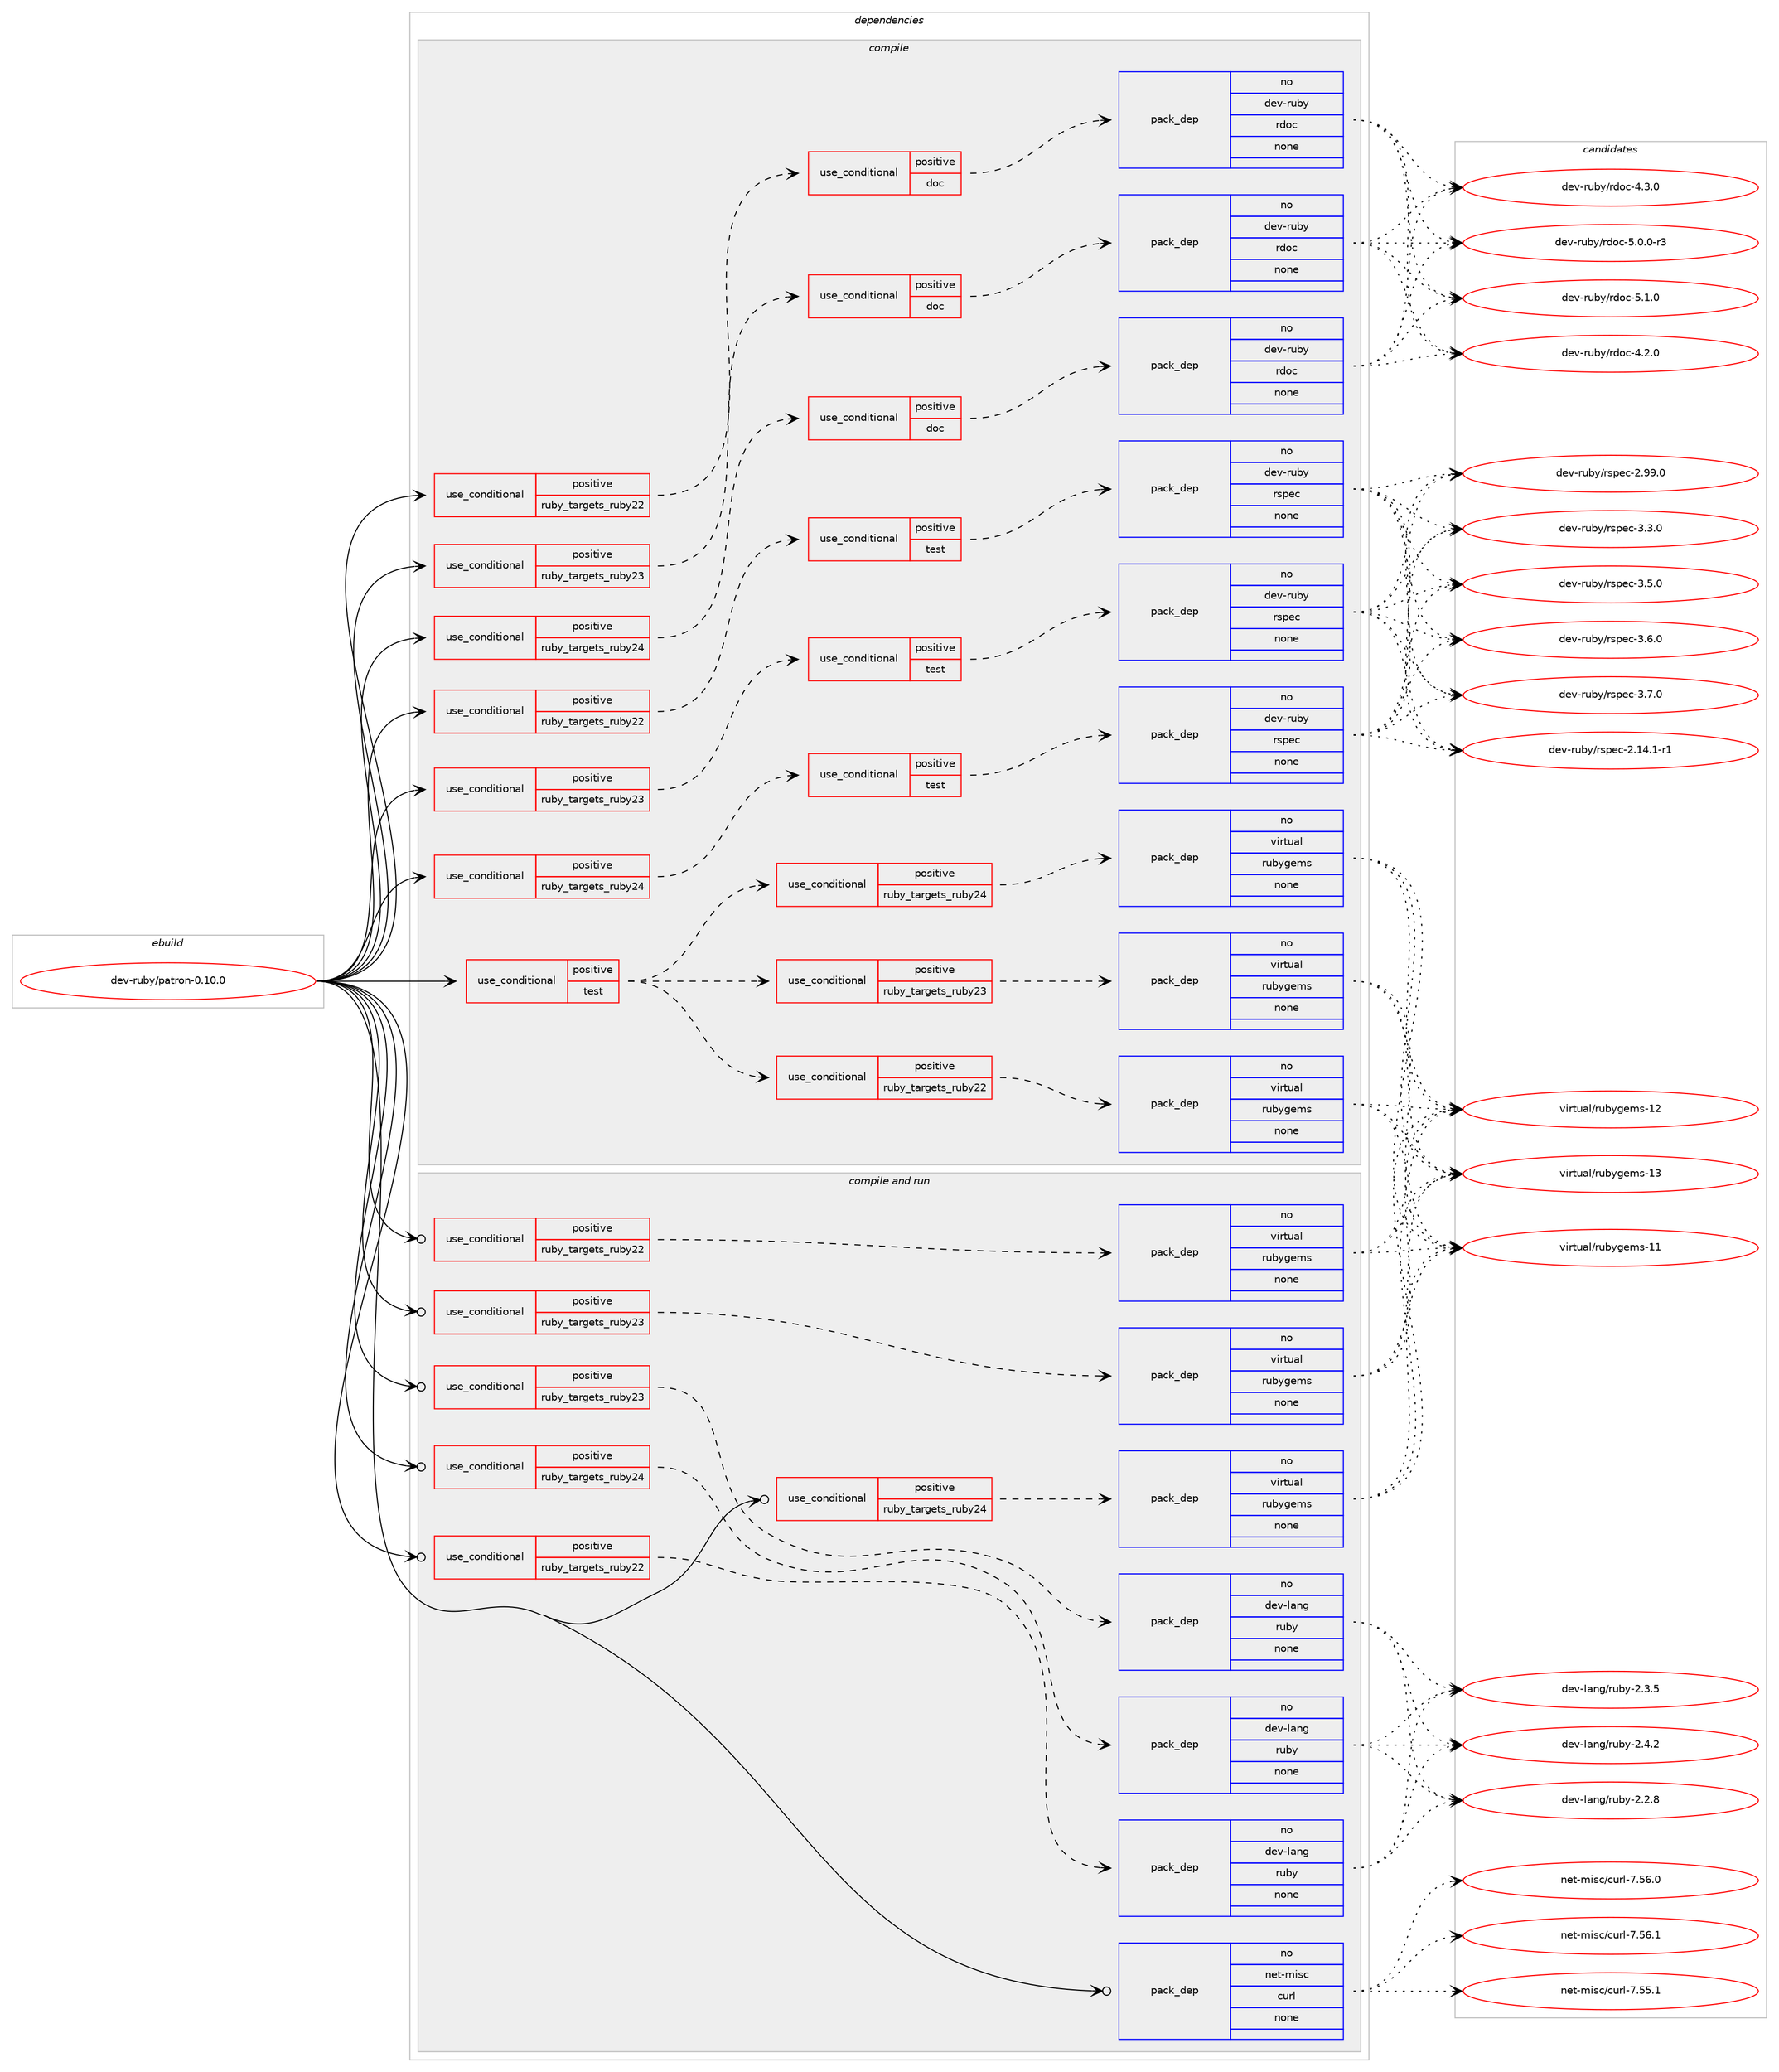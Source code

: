 digraph prolog {

# *************
# Graph options
# *************

newrank=true;
concentrate=true;
compound=true;
graph [rankdir=LR,fontname=Helvetica,fontsize=10,ranksep=1.5];#, ranksep=2.5, nodesep=0.2];
edge  [arrowhead=vee];
node  [fontname=Helvetica,fontsize=10];

# **********
# The ebuild
# **********

subgraph cluster_leftcol {
color=gray;
rank=same;
label=<<i>ebuild</i>>;
id [label="dev-ruby/patron-0.10.0", color=red, width=4, href="../dev-ruby/patron-0.10.0.svg"];
}

# ****************
# The dependencies
# ****************

subgraph cluster_midcol {
color=gray;
label=<<i>dependencies</i>>;
subgraph cluster_compile {
fillcolor="#eeeeee";
style=filled;
label=<<i>compile</i>>;
subgraph cond64638 {
dependency253136 [label=<<TABLE BORDER="0" CELLBORDER="1" CELLSPACING="0" CELLPADDING="4"><TR><TD ROWSPAN="3" CELLPADDING="10">use_conditional</TD></TR><TR><TD>positive</TD></TR><TR><TD>ruby_targets_ruby22</TD></TR></TABLE>>, shape=none, color=red];
subgraph cond64639 {
dependency253137 [label=<<TABLE BORDER="0" CELLBORDER="1" CELLSPACING="0" CELLPADDING="4"><TR><TD ROWSPAN="3" CELLPADDING="10">use_conditional</TD></TR><TR><TD>positive</TD></TR><TR><TD>doc</TD></TR></TABLE>>, shape=none, color=red];
subgraph pack184393 {
dependency253138 [label=<<TABLE BORDER="0" CELLBORDER="1" CELLSPACING="0" CELLPADDING="4" WIDTH="220"><TR><TD ROWSPAN="6" CELLPADDING="30">pack_dep</TD></TR><TR><TD WIDTH="110">no</TD></TR><TR><TD>dev-ruby</TD></TR><TR><TD>rdoc</TD></TR><TR><TD>none</TD></TR><TR><TD></TD></TR></TABLE>>, shape=none, color=blue];
}
dependency253137:e -> dependency253138:w [weight=20,style="dashed",arrowhead="vee"];
}
dependency253136:e -> dependency253137:w [weight=20,style="dashed",arrowhead="vee"];
}
id:e -> dependency253136:w [weight=20,style="solid",arrowhead="vee"];
subgraph cond64640 {
dependency253139 [label=<<TABLE BORDER="0" CELLBORDER="1" CELLSPACING="0" CELLPADDING="4"><TR><TD ROWSPAN="3" CELLPADDING="10">use_conditional</TD></TR><TR><TD>positive</TD></TR><TR><TD>ruby_targets_ruby22</TD></TR></TABLE>>, shape=none, color=red];
subgraph cond64641 {
dependency253140 [label=<<TABLE BORDER="0" CELLBORDER="1" CELLSPACING="0" CELLPADDING="4"><TR><TD ROWSPAN="3" CELLPADDING="10">use_conditional</TD></TR><TR><TD>positive</TD></TR><TR><TD>test</TD></TR></TABLE>>, shape=none, color=red];
subgraph pack184394 {
dependency253141 [label=<<TABLE BORDER="0" CELLBORDER="1" CELLSPACING="0" CELLPADDING="4" WIDTH="220"><TR><TD ROWSPAN="6" CELLPADDING="30">pack_dep</TD></TR><TR><TD WIDTH="110">no</TD></TR><TR><TD>dev-ruby</TD></TR><TR><TD>rspec</TD></TR><TR><TD>none</TD></TR><TR><TD></TD></TR></TABLE>>, shape=none, color=blue];
}
dependency253140:e -> dependency253141:w [weight=20,style="dashed",arrowhead="vee"];
}
dependency253139:e -> dependency253140:w [weight=20,style="dashed",arrowhead="vee"];
}
id:e -> dependency253139:w [weight=20,style="solid",arrowhead="vee"];
subgraph cond64642 {
dependency253142 [label=<<TABLE BORDER="0" CELLBORDER="1" CELLSPACING="0" CELLPADDING="4"><TR><TD ROWSPAN="3" CELLPADDING="10">use_conditional</TD></TR><TR><TD>positive</TD></TR><TR><TD>ruby_targets_ruby23</TD></TR></TABLE>>, shape=none, color=red];
subgraph cond64643 {
dependency253143 [label=<<TABLE BORDER="0" CELLBORDER="1" CELLSPACING="0" CELLPADDING="4"><TR><TD ROWSPAN="3" CELLPADDING="10">use_conditional</TD></TR><TR><TD>positive</TD></TR><TR><TD>doc</TD></TR></TABLE>>, shape=none, color=red];
subgraph pack184395 {
dependency253144 [label=<<TABLE BORDER="0" CELLBORDER="1" CELLSPACING="0" CELLPADDING="4" WIDTH="220"><TR><TD ROWSPAN="6" CELLPADDING="30">pack_dep</TD></TR><TR><TD WIDTH="110">no</TD></TR><TR><TD>dev-ruby</TD></TR><TR><TD>rdoc</TD></TR><TR><TD>none</TD></TR><TR><TD></TD></TR></TABLE>>, shape=none, color=blue];
}
dependency253143:e -> dependency253144:w [weight=20,style="dashed",arrowhead="vee"];
}
dependency253142:e -> dependency253143:w [weight=20,style="dashed",arrowhead="vee"];
}
id:e -> dependency253142:w [weight=20,style="solid",arrowhead="vee"];
subgraph cond64644 {
dependency253145 [label=<<TABLE BORDER="0" CELLBORDER="1" CELLSPACING="0" CELLPADDING="4"><TR><TD ROWSPAN="3" CELLPADDING="10">use_conditional</TD></TR><TR><TD>positive</TD></TR><TR><TD>ruby_targets_ruby23</TD></TR></TABLE>>, shape=none, color=red];
subgraph cond64645 {
dependency253146 [label=<<TABLE BORDER="0" CELLBORDER="1" CELLSPACING="0" CELLPADDING="4"><TR><TD ROWSPAN="3" CELLPADDING="10">use_conditional</TD></TR><TR><TD>positive</TD></TR><TR><TD>test</TD></TR></TABLE>>, shape=none, color=red];
subgraph pack184396 {
dependency253147 [label=<<TABLE BORDER="0" CELLBORDER="1" CELLSPACING="0" CELLPADDING="4" WIDTH="220"><TR><TD ROWSPAN="6" CELLPADDING="30">pack_dep</TD></TR><TR><TD WIDTH="110">no</TD></TR><TR><TD>dev-ruby</TD></TR><TR><TD>rspec</TD></TR><TR><TD>none</TD></TR><TR><TD></TD></TR></TABLE>>, shape=none, color=blue];
}
dependency253146:e -> dependency253147:w [weight=20,style="dashed",arrowhead="vee"];
}
dependency253145:e -> dependency253146:w [weight=20,style="dashed",arrowhead="vee"];
}
id:e -> dependency253145:w [weight=20,style="solid",arrowhead="vee"];
subgraph cond64646 {
dependency253148 [label=<<TABLE BORDER="0" CELLBORDER="1" CELLSPACING="0" CELLPADDING="4"><TR><TD ROWSPAN="3" CELLPADDING="10">use_conditional</TD></TR><TR><TD>positive</TD></TR><TR><TD>ruby_targets_ruby24</TD></TR></TABLE>>, shape=none, color=red];
subgraph cond64647 {
dependency253149 [label=<<TABLE BORDER="0" CELLBORDER="1" CELLSPACING="0" CELLPADDING="4"><TR><TD ROWSPAN="3" CELLPADDING="10">use_conditional</TD></TR><TR><TD>positive</TD></TR><TR><TD>doc</TD></TR></TABLE>>, shape=none, color=red];
subgraph pack184397 {
dependency253150 [label=<<TABLE BORDER="0" CELLBORDER="1" CELLSPACING="0" CELLPADDING="4" WIDTH="220"><TR><TD ROWSPAN="6" CELLPADDING="30">pack_dep</TD></TR><TR><TD WIDTH="110">no</TD></TR><TR><TD>dev-ruby</TD></TR><TR><TD>rdoc</TD></TR><TR><TD>none</TD></TR><TR><TD></TD></TR></TABLE>>, shape=none, color=blue];
}
dependency253149:e -> dependency253150:w [weight=20,style="dashed",arrowhead="vee"];
}
dependency253148:e -> dependency253149:w [weight=20,style="dashed",arrowhead="vee"];
}
id:e -> dependency253148:w [weight=20,style="solid",arrowhead="vee"];
subgraph cond64648 {
dependency253151 [label=<<TABLE BORDER="0" CELLBORDER="1" CELLSPACING="0" CELLPADDING="4"><TR><TD ROWSPAN="3" CELLPADDING="10">use_conditional</TD></TR><TR><TD>positive</TD></TR><TR><TD>ruby_targets_ruby24</TD></TR></TABLE>>, shape=none, color=red];
subgraph cond64649 {
dependency253152 [label=<<TABLE BORDER="0" CELLBORDER="1" CELLSPACING="0" CELLPADDING="4"><TR><TD ROWSPAN="3" CELLPADDING="10">use_conditional</TD></TR><TR><TD>positive</TD></TR><TR><TD>test</TD></TR></TABLE>>, shape=none, color=red];
subgraph pack184398 {
dependency253153 [label=<<TABLE BORDER="0" CELLBORDER="1" CELLSPACING="0" CELLPADDING="4" WIDTH="220"><TR><TD ROWSPAN="6" CELLPADDING="30">pack_dep</TD></TR><TR><TD WIDTH="110">no</TD></TR><TR><TD>dev-ruby</TD></TR><TR><TD>rspec</TD></TR><TR><TD>none</TD></TR><TR><TD></TD></TR></TABLE>>, shape=none, color=blue];
}
dependency253152:e -> dependency253153:w [weight=20,style="dashed",arrowhead="vee"];
}
dependency253151:e -> dependency253152:w [weight=20,style="dashed",arrowhead="vee"];
}
id:e -> dependency253151:w [weight=20,style="solid",arrowhead="vee"];
subgraph cond64650 {
dependency253154 [label=<<TABLE BORDER="0" CELLBORDER="1" CELLSPACING="0" CELLPADDING="4"><TR><TD ROWSPAN="3" CELLPADDING="10">use_conditional</TD></TR><TR><TD>positive</TD></TR><TR><TD>test</TD></TR></TABLE>>, shape=none, color=red];
subgraph cond64651 {
dependency253155 [label=<<TABLE BORDER="0" CELLBORDER="1" CELLSPACING="0" CELLPADDING="4"><TR><TD ROWSPAN="3" CELLPADDING="10">use_conditional</TD></TR><TR><TD>positive</TD></TR><TR><TD>ruby_targets_ruby22</TD></TR></TABLE>>, shape=none, color=red];
subgraph pack184399 {
dependency253156 [label=<<TABLE BORDER="0" CELLBORDER="1" CELLSPACING="0" CELLPADDING="4" WIDTH="220"><TR><TD ROWSPAN="6" CELLPADDING="30">pack_dep</TD></TR><TR><TD WIDTH="110">no</TD></TR><TR><TD>virtual</TD></TR><TR><TD>rubygems</TD></TR><TR><TD>none</TD></TR><TR><TD></TD></TR></TABLE>>, shape=none, color=blue];
}
dependency253155:e -> dependency253156:w [weight=20,style="dashed",arrowhead="vee"];
}
dependency253154:e -> dependency253155:w [weight=20,style="dashed",arrowhead="vee"];
subgraph cond64652 {
dependency253157 [label=<<TABLE BORDER="0" CELLBORDER="1" CELLSPACING="0" CELLPADDING="4"><TR><TD ROWSPAN="3" CELLPADDING="10">use_conditional</TD></TR><TR><TD>positive</TD></TR><TR><TD>ruby_targets_ruby23</TD></TR></TABLE>>, shape=none, color=red];
subgraph pack184400 {
dependency253158 [label=<<TABLE BORDER="0" CELLBORDER="1" CELLSPACING="0" CELLPADDING="4" WIDTH="220"><TR><TD ROWSPAN="6" CELLPADDING="30">pack_dep</TD></TR><TR><TD WIDTH="110">no</TD></TR><TR><TD>virtual</TD></TR><TR><TD>rubygems</TD></TR><TR><TD>none</TD></TR><TR><TD></TD></TR></TABLE>>, shape=none, color=blue];
}
dependency253157:e -> dependency253158:w [weight=20,style="dashed",arrowhead="vee"];
}
dependency253154:e -> dependency253157:w [weight=20,style="dashed",arrowhead="vee"];
subgraph cond64653 {
dependency253159 [label=<<TABLE BORDER="0" CELLBORDER="1" CELLSPACING="0" CELLPADDING="4"><TR><TD ROWSPAN="3" CELLPADDING="10">use_conditional</TD></TR><TR><TD>positive</TD></TR><TR><TD>ruby_targets_ruby24</TD></TR></TABLE>>, shape=none, color=red];
subgraph pack184401 {
dependency253160 [label=<<TABLE BORDER="0" CELLBORDER="1" CELLSPACING="0" CELLPADDING="4" WIDTH="220"><TR><TD ROWSPAN="6" CELLPADDING="30">pack_dep</TD></TR><TR><TD WIDTH="110">no</TD></TR><TR><TD>virtual</TD></TR><TR><TD>rubygems</TD></TR><TR><TD>none</TD></TR><TR><TD></TD></TR></TABLE>>, shape=none, color=blue];
}
dependency253159:e -> dependency253160:w [weight=20,style="dashed",arrowhead="vee"];
}
dependency253154:e -> dependency253159:w [weight=20,style="dashed",arrowhead="vee"];
}
id:e -> dependency253154:w [weight=20,style="solid",arrowhead="vee"];
}
subgraph cluster_compileandrun {
fillcolor="#eeeeee";
style=filled;
label=<<i>compile and run</i>>;
subgraph cond64654 {
dependency253161 [label=<<TABLE BORDER="0" CELLBORDER="1" CELLSPACING="0" CELLPADDING="4"><TR><TD ROWSPAN="3" CELLPADDING="10">use_conditional</TD></TR><TR><TD>positive</TD></TR><TR><TD>ruby_targets_ruby22</TD></TR></TABLE>>, shape=none, color=red];
subgraph pack184402 {
dependency253162 [label=<<TABLE BORDER="0" CELLBORDER="1" CELLSPACING="0" CELLPADDING="4" WIDTH="220"><TR><TD ROWSPAN="6" CELLPADDING="30">pack_dep</TD></TR><TR><TD WIDTH="110">no</TD></TR><TR><TD>dev-lang</TD></TR><TR><TD>ruby</TD></TR><TR><TD>none</TD></TR><TR><TD></TD></TR></TABLE>>, shape=none, color=blue];
}
dependency253161:e -> dependency253162:w [weight=20,style="dashed",arrowhead="vee"];
}
id:e -> dependency253161:w [weight=20,style="solid",arrowhead="odotvee"];
subgraph cond64655 {
dependency253163 [label=<<TABLE BORDER="0" CELLBORDER="1" CELLSPACING="0" CELLPADDING="4"><TR><TD ROWSPAN="3" CELLPADDING="10">use_conditional</TD></TR><TR><TD>positive</TD></TR><TR><TD>ruby_targets_ruby22</TD></TR></TABLE>>, shape=none, color=red];
subgraph pack184403 {
dependency253164 [label=<<TABLE BORDER="0" CELLBORDER="1" CELLSPACING="0" CELLPADDING="4" WIDTH="220"><TR><TD ROWSPAN="6" CELLPADDING="30">pack_dep</TD></TR><TR><TD WIDTH="110">no</TD></TR><TR><TD>virtual</TD></TR><TR><TD>rubygems</TD></TR><TR><TD>none</TD></TR><TR><TD></TD></TR></TABLE>>, shape=none, color=blue];
}
dependency253163:e -> dependency253164:w [weight=20,style="dashed",arrowhead="vee"];
}
id:e -> dependency253163:w [weight=20,style="solid",arrowhead="odotvee"];
subgraph cond64656 {
dependency253165 [label=<<TABLE BORDER="0" CELLBORDER="1" CELLSPACING="0" CELLPADDING="4"><TR><TD ROWSPAN="3" CELLPADDING="10">use_conditional</TD></TR><TR><TD>positive</TD></TR><TR><TD>ruby_targets_ruby23</TD></TR></TABLE>>, shape=none, color=red];
subgraph pack184404 {
dependency253166 [label=<<TABLE BORDER="0" CELLBORDER="1" CELLSPACING="0" CELLPADDING="4" WIDTH="220"><TR><TD ROWSPAN="6" CELLPADDING="30">pack_dep</TD></TR><TR><TD WIDTH="110">no</TD></TR><TR><TD>dev-lang</TD></TR><TR><TD>ruby</TD></TR><TR><TD>none</TD></TR><TR><TD></TD></TR></TABLE>>, shape=none, color=blue];
}
dependency253165:e -> dependency253166:w [weight=20,style="dashed",arrowhead="vee"];
}
id:e -> dependency253165:w [weight=20,style="solid",arrowhead="odotvee"];
subgraph cond64657 {
dependency253167 [label=<<TABLE BORDER="0" CELLBORDER="1" CELLSPACING="0" CELLPADDING="4"><TR><TD ROWSPAN="3" CELLPADDING="10">use_conditional</TD></TR><TR><TD>positive</TD></TR><TR><TD>ruby_targets_ruby23</TD></TR></TABLE>>, shape=none, color=red];
subgraph pack184405 {
dependency253168 [label=<<TABLE BORDER="0" CELLBORDER="1" CELLSPACING="0" CELLPADDING="4" WIDTH="220"><TR><TD ROWSPAN="6" CELLPADDING="30">pack_dep</TD></TR><TR><TD WIDTH="110">no</TD></TR><TR><TD>virtual</TD></TR><TR><TD>rubygems</TD></TR><TR><TD>none</TD></TR><TR><TD></TD></TR></TABLE>>, shape=none, color=blue];
}
dependency253167:e -> dependency253168:w [weight=20,style="dashed",arrowhead="vee"];
}
id:e -> dependency253167:w [weight=20,style="solid",arrowhead="odotvee"];
subgraph cond64658 {
dependency253169 [label=<<TABLE BORDER="0" CELLBORDER="1" CELLSPACING="0" CELLPADDING="4"><TR><TD ROWSPAN="3" CELLPADDING="10">use_conditional</TD></TR><TR><TD>positive</TD></TR><TR><TD>ruby_targets_ruby24</TD></TR></TABLE>>, shape=none, color=red];
subgraph pack184406 {
dependency253170 [label=<<TABLE BORDER="0" CELLBORDER="1" CELLSPACING="0" CELLPADDING="4" WIDTH="220"><TR><TD ROWSPAN="6" CELLPADDING="30">pack_dep</TD></TR><TR><TD WIDTH="110">no</TD></TR><TR><TD>dev-lang</TD></TR><TR><TD>ruby</TD></TR><TR><TD>none</TD></TR><TR><TD></TD></TR></TABLE>>, shape=none, color=blue];
}
dependency253169:e -> dependency253170:w [weight=20,style="dashed",arrowhead="vee"];
}
id:e -> dependency253169:w [weight=20,style="solid",arrowhead="odotvee"];
subgraph cond64659 {
dependency253171 [label=<<TABLE BORDER="0" CELLBORDER="1" CELLSPACING="0" CELLPADDING="4"><TR><TD ROWSPAN="3" CELLPADDING="10">use_conditional</TD></TR><TR><TD>positive</TD></TR><TR><TD>ruby_targets_ruby24</TD></TR></TABLE>>, shape=none, color=red];
subgraph pack184407 {
dependency253172 [label=<<TABLE BORDER="0" CELLBORDER="1" CELLSPACING="0" CELLPADDING="4" WIDTH="220"><TR><TD ROWSPAN="6" CELLPADDING="30">pack_dep</TD></TR><TR><TD WIDTH="110">no</TD></TR><TR><TD>virtual</TD></TR><TR><TD>rubygems</TD></TR><TR><TD>none</TD></TR><TR><TD></TD></TR></TABLE>>, shape=none, color=blue];
}
dependency253171:e -> dependency253172:w [weight=20,style="dashed",arrowhead="vee"];
}
id:e -> dependency253171:w [weight=20,style="solid",arrowhead="odotvee"];
subgraph pack184408 {
dependency253173 [label=<<TABLE BORDER="0" CELLBORDER="1" CELLSPACING="0" CELLPADDING="4" WIDTH="220"><TR><TD ROWSPAN="6" CELLPADDING="30">pack_dep</TD></TR><TR><TD WIDTH="110">no</TD></TR><TR><TD>net-misc</TD></TR><TR><TD>curl</TD></TR><TR><TD>none</TD></TR><TR><TD></TD></TR></TABLE>>, shape=none, color=blue];
}
id:e -> dependency253173:w [weight=20,style="solid",arrowhead="odotvee"];
}
subgraph cluster_run {
fillcolor="#eeeeee";
style=filled;
label=<<i>run</i>>;
}
}

# **************
# The candidates
# **************

subgraph cluster_choices {
rank=same;
color=gray;
label=<<i>candidates</i>>;

subgraph choice184393 {
color=black;
nodesep=1;
choice10010111845114117981214711410011199455246504648 [label="dev-ruby/rdoc-4.2.0", color=red, width=4,href="../dev-ruby/rdoc-4.2.0.svg"];
choice10010111845114117981214711410011199455246514648 [label="dev-ruby/rdoc-4.3.0", color=red, width=4,href="../dev-ruby/rdoc-4.3.0.svg"];
choice100101118451141179812147114100111994553464846484511451 [label="dev-ruby/rdoc-5.0.0-r3", color=red, width=4,href="../dev-ruby/rdoc-5.0.0-r3.svg"];
choice10010111845114117981214711410011199455346494648 [label="dev-ruby/rdoc-5.1.0", color=red, width=4,href="../dev-ruby/rdoc-5.1.0.svg"];
dependency253138:e -> choice10010111845114117981214711410011199455246504648:w [style=dotted,weight="100"];
dependency253138:e -> choice10010111845114117981214711410011199455246514648:w [style=dotted,weight="100"];
dependency253138:e -> choice100101118451141179812147114100111994553464846484511451:w [style=dotted,weight="100"];
dependency253138:e -> choice10010111845114117981214711410011199455346494648:w [style=dotted,weight="100"];
}
subgraph choice184394 {
color=black;
nodesep=1;
choice10010111845114117981214711411511210199455046495246494511449 [label="dev-ruby/rspec-2.14.1-r1", color=red, width=4,href="../dev-ruby/rspec-2.14.1-r1.svg"];
choice1001011184511411798121471141151121019945504657574648 [label="dev-ruby/rspec-2.99.0", color=red, width=4,href="../dev-ruby/rspec-2.99.0.svg"];
choice10010111845114117981214711411511210199455146514648 [label="dev-ruby/rspec-3.3.0", color=red, width=4,href="../dev-ruby/rspec-3.3.0.svg"];
choice10010111845114117981214711411511210199455146534648 [label="dev-ruby/rspec-3.5.0", color=red, width=4,href="../dev-ruby/rspec-3.5.0.svg"];
choice10010111845114117981214711411511210199455146544648 [label="dev-ruby/rspec-3.6.0", color=red, width=4,href="../dev-ruby/rspec-3.6.0.svg"];
choice10010111845114117981214711411511210199455146554648 [label="dev-ruby/rspec-3.7.0", color=red, width=4,href="../dev-ruby/rspec-3.7.0.svg"];
dependency253141:e -> choice10010111845114117981214711411511210199455046495246494511449:w [style=dotted,weight="100"];
dependency253141:e -> choice1001011184511411798121471141151121019945504657574648:w [style=dotted,weight="100"];
dependency253141:e -> choice10010111845114117981214711411511210199455146514648:w [style=dotted,weight="100"];
dependency253141:e -> choice10010111845114117981214711411511210199455146534648:w [style=dotted,weight="100"];
dependency253141:e -> choice10010111845114117981214711411511210199455146544648:w [style=dotted,weight="100"];
dependency253141:e -> choice10010111845114117981214711411511210199455146554648:w [style=dotted,weight="100"];
}
subgraph choice184395 {
color=black;
nodesep=1;
choice10010111845114117981214711410011199455246504648 [label="dev-ruby/rdoc-4.2.0", color=red, width=4,href="../dev-ruby/rdoc-4.2.0.svg"];
choice10010111845114117981214711410011199455246514648 [label="dev-ruby/rdoc-4.3.0", color=red, width=4,href="../dev-ruby/rdoc-4.3.0.svg"];
choice100101118451141179812147114100111994553464846484511451 [label="dev-ruby/rdoc-5.0.0-r3", color=red, width=4,href="../dev-ruby/rdoc-5.0.0-r3.svg"];
choice10010111845114117981214711410011199455346494648 [label="dev-ruby/rdoc-5.1.0", color=red, width=4,href="../dev-ruby/rdoc-5.1.0.svg"];
dependency253144:e -> choice10010111845114117981214711410011199455246504648:w [style=dotted,weight="100"];
dependency253144:e -> choice10010111845114117981214711410011199455246514648:w [style=dotted,weight="100"];
dependency253144:e -> choice100101118451141179812147114100111994553464846484511451:w [style=dotted,weight="100"];
dependency253144:e -> choice10010111845114117981214711410011199455346494648:w [style=dotted,weight="100"];
}
subgraph choice184396 {
color=black;
nodesep=1;
choice10010111845114117981214711411511210199455046495246494511449 [label="dev-ruby/rspec-2.14.1-r1", color=red, width=4,href="../dev-ruby/rspec-2.14.1-r1.svg"];
choice1001011184511411798121471141151121019945504657574648 [label="dev-ruby/rspec-2.99.0", color=red, width=4,href="../dev-ruby/rspec-2.99.0.svg"];
choice10010111845114117981214711411511210199455146514648 [label="dev-ruby/rspec-3.3.0", color=red, width=4,href="../dev-ruby/rspec-3.3.0.svg"];
choice10010111845114117981214711411511210199455146534648 [label="dev-ruby/rspec-3.5.0", color=red, width=4,href="../dev-ruby/rspec-3.5.0.svg"];
choice10010111845114117981214711411511210199455146544648 [label="dev-ruby/rspec-3.6.0", color=red, width=4,href="../dev-ruby/rspec-3.6.0.svg"];
choice10010111845114117981214711411511210199455146554648 [label="dev-ruby/rspec-3.7.0", color=red, width=4,href="../dev-ruby/rspec-3.7.0.svg"];
dependency253147:e -> choice10010111845114117981214711411511210199455046495246494511449:w [style=dotted,weight="100"];
dependency253147:e -> choice1001011184511411798121471141151121019945504657574648:w [style=dotted,weight="100"];
dependency253147:e -> choice10010111845114117981214711411511210199455146514648:w [style=dotted,weight="100"];
dependency253147:e -> choice10010111845114117981214711411511210199455146534648:w [style=dotted,weight="100"];
dependency253147:e -> choice10010111845114117981214711411511210199455146544648:w [style=dotted,weight="100"];
dependency253147:e -> choice10010111845114117981214711411511210199455146554648:w [style=dotted,weight="100"];
}
subgraph choice184397 {
color=black;
nodesep=1;
choice10010111845114117981214711410011199455246504648 [label="dev-ruby/rdoc-4.2.0", color=red, width=4,href="../dev-ruby/rdoc-4.2.0.svg"];
choice10010111845114117981214711410011199455246514648 [label="dev-ruby/rdoc-4.3.0", color=red, width=4,href="../dev-ruby/rdoc-4.3.0.svg"];
choice100101118451141179812147114100111994553464846484511451 [label="dev-ruby/rdoc-5.0.0-r3", color=red, width=4,href="../dev-ruby/rdoc-5.0.0-r3.svg"];
choice10010111845114117981214711410011199455346494648 [label="dev-ruby/rdoc-5.1.0", color=red, width=4,href="../dev-ruby/rdoc-5.1.0.svg"];
dependency253150:e -> choice10010111845114117981214711410011199455246504648:w [style=dotted,weight="100"];
dependency253150:e -> choice10010111845114117981214711410011199455246514648:w [style=dotted,weight="100"];
dependency253150:e -> choice100101118451141179812147114100111994553464846484511451:w [style=dotted,weight="100"];
dependency253150:e -> choice10010111845114117981214711410011199455346494648:w [style=dotted,weight="100"];
}
subgraph choice184398 {
color=black;
nodesep=1;
choice10010111845114117981214711411511210199455046495246494511449 [label="dev-ruby/rspec-2.14.1-r1", color=red, width=4,href="../dev-ruby/rspec-2.14.1-r1.svg"];
choice1001011184511411798121471141151121019945504657574648 [label="dev-ruby/rspec-2.99.0", color=red, width=4,href="../dev-ruby/rspec-2.99.0.svg"];
choice10010111845114117981214711411511210199455146514648 [label="dev-ruby/rspec-3.3.0", color=red, width=4,href="../dev-ruby/rspec-3.3.0.svg"];
choice10010111845114117981214711411511210199455146534648 [label="dev-ruby/rspec-3.5.0", color=red, width=4,href="../dev-ruby/rspec-3.5.0.svg"];
choice10010111845114117981214711411511210199455146544648 [label="dev-ruby/rspec-3.6.0", color=red, width=4,href="../dev-ruby/rspec-3.6.0.svg"];
choice10010111845114117981214711411511210199455146554648 [label="dev-ruby/rspec-3.7.0", color=red, width=4,href="../dev-ruby/rspec-3.7.0.svg"];
dependency253153:e -> choice10010111845114117981214711411511210199455046495246494511449:w [style=dotted,weight="100"];
dependency253153:e -> choice1001011184511411798121471141151121019945504657574648:w [style=dotted,weight="100"];
dependency253153:e -> choice10010111845114117981214711411511210199455146514648:w [style=dotted,weight="100"];
dependency253153:e -> choice10010111845114117981214711411511210199455146534648:w [style=dotted,weight="100"];
dependency253153:e -> choice10010111845114117981214711411511210199455146544648:w [style=dotted,weight="100"];
dependency253153:e -> choice10010111845114117981214711411511210199455146554648:w [style=dotted,weight="100"];
}
subgraph choice184399 {
color=black;
nodesep=1;
choice118105114116117971084711411798121103101109115454949 [label="virtual/rubygems-11", color=red, width=4,href="../virtual/rubygems-11.svg"];
choice118105114116117971084711411798121103101109115454950 [label="virtual/rubygems-12", color=red, width=4,href="../virtual/rubygems-12.svg"];
choice118105114116117971084711411798121103101109115454951 [label="virtual/rubygems-13", color=red, width=4,href="../virtual/rubygems-13.svg"];
dependency253156:e -> choice118105114116117971084711411798121103101109115454949:w [style=dotted,weight="100"];
dependency253156:e -> choice118105114116117971084711411798121103101109115454950:w [style=dotted,weight="100"];
dependency253156:e -> choice118105114116117971084711411798121103101109115454951:w [style=dotted,weight="100"];
}
subgraph choice184400 {
color=black;
nodesep=1;
choice118105114116117971084711411798121103101109115454949 [label="virtual/rubygems-11", color=red, width=4,href="../virtual/rubygems-11.svg"];
choice118105114116117971084711411798121103101109115454950 [label="virtual/rubygems-12", color=red, width=4,href="../virtual/rubygems-12.svg"];
choice118105114116117971084711411798121103101109115454951 [label="virtual/rubygems-13", color=red, width=4,href="../virtual/rubygems-13.svg"];
dependency253158:e -> choice118105114116117971084711411798121103101109115454949:w [style=dotted,weight="100"];
dependency253158:e -> choice118105114116117971084711411798121103101109115454950:w [style=dotted,weight="100"];
dependency253158:e -> choice118105114116117971084711411798121103101109115454951:w [style=dotted,weight="100"];
}
subgraph choice184401 {
color=black;
nodesep=1;
choice118105114116117971084711411798121103101109115454949 [label="virtual/rubygems-11", color=red, width=4,href="../virtual/rubygems-11.svg"];
choice118105114116117971084711411798121103101109115454950 [label="virtual/rubygems-12", color=red, width=4,href="../virtual/rubygems-12.svg"];
choice118105114116117971084711411798121103101109115454951 [label="virtual/rubygems-13", color=red, width=4,href="../virtual/rubygems-13.svg"];
dependency253160:e -> choice118105114116117971084711411798121103101109115454949:w [style=dotted,weight="100"];
dependency253160:e -> choice118105114116117971084711411798121103101109115454950:w [style=dotted,weight="100"];
dependency253160:e -> choice118105114116117971084711411798121103101109115454951:w [style=dotted,weight="100"];
}
subgraph choice184402 {
color=black;
nodesep=1;
choice10010111845108971101034711411798121455046504656 [label="dev-lang/ruby-2.2.8", color=red, width=4,href="../dev-lang/ruby-2.2.8.svg"];
choice10010111845108971101034711411798121455046514653 [label="dev-lang/ruby-2.3.5", color=red, width=4,href="../dev-lang/ruby-2.3.5.svg"];
choice10010111845108971101034711411798121455046524650 [label="dev-lang/ruby-2.4.2", color=red, width=4,href="../dev-lang/ruby-2.4.2.svg"];
dependency253162:e -> choice10010111845108971101034711411798121455046504656:w [style=dotted,weight="100"];
dependency253162:e -> choice10010111845108971101034711411798121455046514653:w [style=dotted,weight="100"];
dependency253162:e -> choice10010111845108971101034711411798121455046524650:w [style=dotted,weight="100"];
}
subgraph choice184403 {
color=black;
nodesep=1;
choice118105114116117971084711411798121103101109115454949 [label="virtual/rubygems-11", color=red, width=4,href="../virtual/rubygems-11.svg"];
choice118105114116117971084711411798121103101109115454950 [label="virtual/rubygems-12", color=red, width=4,href="../virtual/rubygems-12.svg"];
choice118105114116117971084711411798121103101109115454951 [label="virtual/rubygems-13", color=red, width=4,href="../virtual/rubygems-13.svg"];
dependency253164:e -> choice118105114116117971084711411798121103101109115454949:w [style=dotted,weight="100"];
dependency253164:e -> choice118105114116117971084711411798121103101109115454950:w [style=dotted,weight="100"];
dependency253164:e -> choice118105114116117971084711411798121103101109115454951:w [style=dotted,weight="100"];
}
subgraph choice184404 {
color=black;
nodesep=1;
choice10010111845108971101034711411798121455046504656 [label="dev-lang/ruby-2.2.8", color=red, width=4,href="../dev-lang/ruby-2.2.8.svg"];
choice10010111845108971101034711411798121455046514653 [label="dev-lang/ruby-2.3.5", color=red, width=4,href="../dev-lang/ruby-2.3.5.svg"];
choice10010111845108971101034711411798121455046524650 [label="dev-lang/ruby-2.4.2", color=red, width=4,href="../dev-lang/ruby-2.4.2.svg"];
dependency253166:e -> choice10010111845108971101034711411798121455046504656:w [style=dotted,weight="100"];
dependency253166:e -> choice10010111845108971101034711411798121455046514653:w [style=dotted,weight="100"];
dependency253166:e -> choice10010111845108971101034711411798121455046524650:w [style=dotted,weight="100"];
}
subgraph choice184405 {
color=black;
nodesep=1;
choice118105114116117971084711411798121103101109115454949 [label="virtual/rubygems-11", color=red, width=4,href="../virtual/rubygems-11.svg"];
choice118105114116117971084711411798121103101109115454950 [label="virtual/rubygems-12", color=red, width=4,href="../virtual/rubygems-12.svg"];
choice118105114116117971084711411798121103101109115454951 [label="virtual/rubygems-13", color=red, width=4,href="../virtual/rubygems-13.svg"];
dependency253168:e -> choice118105114116117971084711411798121103101109115454949:w [style=dotted,weight="100"];
dependency253168:e -> choice118105114116117971084711411798121103101109115454950:w [style=dotted,weight="100"];
dependency253168:e -> choice118105114116117971084711411798121103101109115454951:w [style=dotted,weight="100"];
}
subgraph choice184406 {
color=black;
nodesep=1;
choice10010111845108971101034711411798121455046504656 [label="dev-lang/ruby-2.2.8", color=red, width=4,href="../dev-lang/ruby-2.2.8.svg"];
choice10010111845108971101034711411798121455046514653 [label="dev-lang/ruby-2.3.5", color=red, width=4,href="../dev-lang/ruby-2.3.5.svg"];
choice10010111845108971101034711411798121455046524650 [label="dev-lang/ruby-2.4.2", color=red, width=4,href="../dev-lang/ruby-2.4.2.svg"];
dependency253170:e -> choice10010111845108971101034711411798121455046504656:w [style=dotted,weight="100"];
dependency253170:e -> choice10010111845108971101034711411798121455046514653:w [style=dotted,weight="100"];
dependency253170:e -> choice10010111845108971101034711411798121455046524650:w [style=dotted,weight="100"];
}
subgraph choice184407 {
color=black;
nodesep=1;
choice118105114116117971084711411798121103101109115454949 [label="virtual/rubygems-11", color=red, width=4,href="../virtual/rubygems-11.svg"];
choice118105114116117971084711411798121103101109115454950 [label="virtual/rubygems-12", color=red, width=4,href="../virtual/rubygems-12.svg"];
choice118105114116117971084711411798121103101109115454951 [label="virtual/rubygems-13", color=red, width=4,href="../virtual/rubygems-13.svg"];
dependency253172:e -> choice118105114116117971084711411798121103101109115454949:w [style=dotted,weight="100"];
dependency253172:e -> choice118105114116117971084711411798121103101109115454950:w [style=dotted,weight="100"];
dependency253172:e -> choice118105114116117971084711411798121103101109115454951:w [style=dotted,weight="100"];
}
subgraph choice184408 {
color=black;
nodesep=1;
choice1101011164510910511599479911711410845554653534649 [label="net-misc/curl-7.55.1", color=red, width=4,href="../net-misc/curl-7.55.1.svg"];
choice1101011164510910511599479911711410845554653544648 [label="net-misc/curl-7.56.0", color=red, width=4,href="../net-misc/curl-7.56.0.svg"];
choice1101011164510910511599479911711410845554653544649 [label="net-misc/curl-7.56.1", color=red, width=4,href="../net-misc/curl-7.56.1.svg"];
dependency253173:e -> choice1101011164510910511599479911711410845554653534649:w [style=dotted,weight="100"];
dependency253173:e -> choice1101011164510910511599479911711410845554653544648:w [style=dotted,weight="100"];
dependency253173:e -> choice1101011164510910511599479911711410845554653544649:w [style=dotted,weight="100"];
}
}

}
